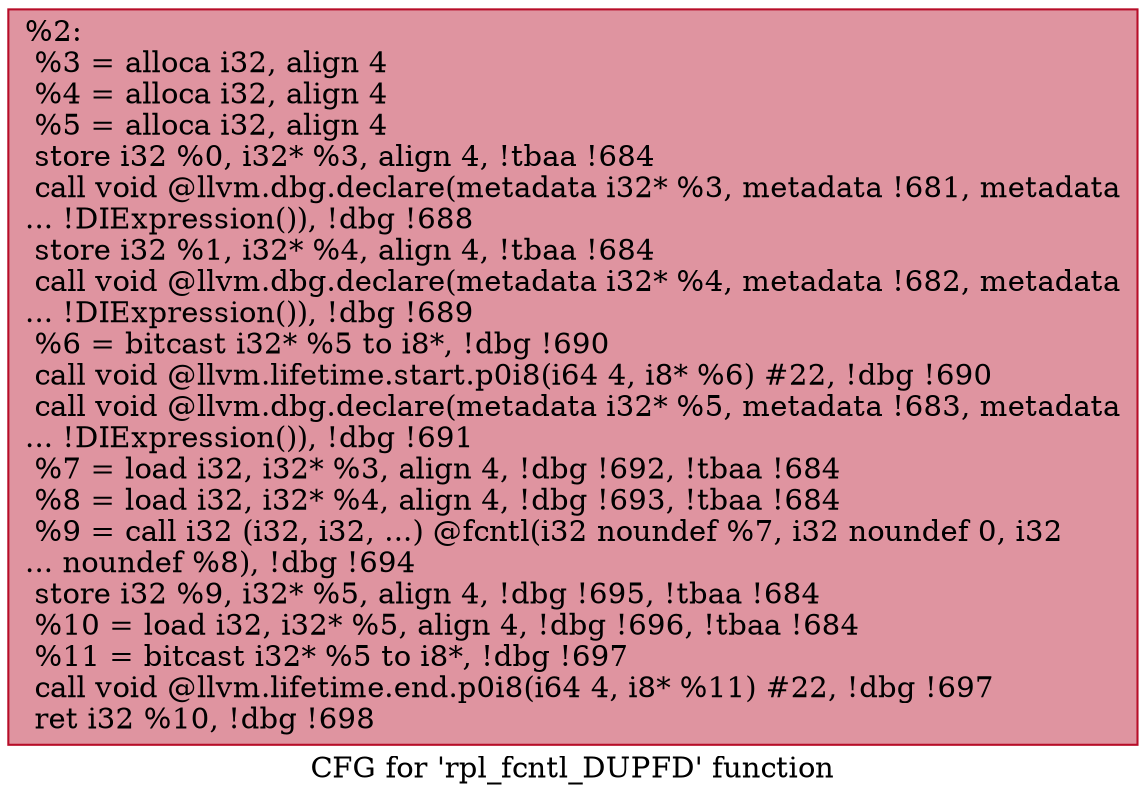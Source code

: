 digraph "CFG for 'rpl_fcntl_DUPFD' function" {
	label="CFG for 'rpl_fcntl_DUPFD' function";

	Node0x8ca280 [shape=record,color="#b70d28ff", style=filled, fillcolor="#b70d2870",label="{%2:\l  %3 = alloca i32, align 4\l  %4 = alloca i32, align 4\l  %5 = alloca i32, align 4\l  store i32 %0, i32* %3, align 4, !tbaa !684\l  call void @llvm.dbg.declare(metadata i32* %3, metadata !681, metadata\l... !DIExpression()), !dbg !688\l  store i32 %1, i32* %4, align 4, !tbaa !684\l  call void @llvm.dbg.declare(metadata i32* %4, metadata !682, metadata\l... !DIExpression()), !dbg !689\l  %6 = bitcast i32* %5 to i8*, !dbg !690\l  call void @llvm.lifetime.start.p0i8(i64 4, i8* %6) #22, !dbg !690\l  call void @llvm.dbg.declare(metadata i32* %5, metadata !683, metadata\l... !DIExpression()), !dbg !691\l  %7 = load i32, i32* %3, align 4, !dbg !692, !tbaa !684\l  %8 = load i32, i32* %4, align 4, !dbg !693, !tbaa !684\l  %9 = call i32 (i32, i32, ...) @fcntl(i32 noundef %7, i32 noundef 0, i32\l... noundef %8), !dbg !694\l  store i32 %9, i32* %5, align 4, !dbg !695, !tbaa !684\l  %10 = load i32, i32* %5, align 4, !dbg !696, !tbaa !684\l  %11 = bitcast i32* %5 to i8*, !dbg !697\l  call void @llvm.lifetime.end.p0i8(i64 4, i8* %11) #22, !dbg !697\l  ret i32 %10, !dbg !698\l}"];
}
